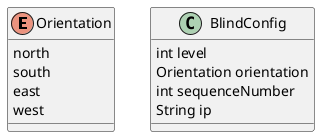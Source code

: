 @startuml Blind Configuration

enum Orientation {
    north
    south
    east
    west
}

class BlindConfig {
    int level
    Orientation orientation
    int sequenceNumber
    String ip
}

@enduml